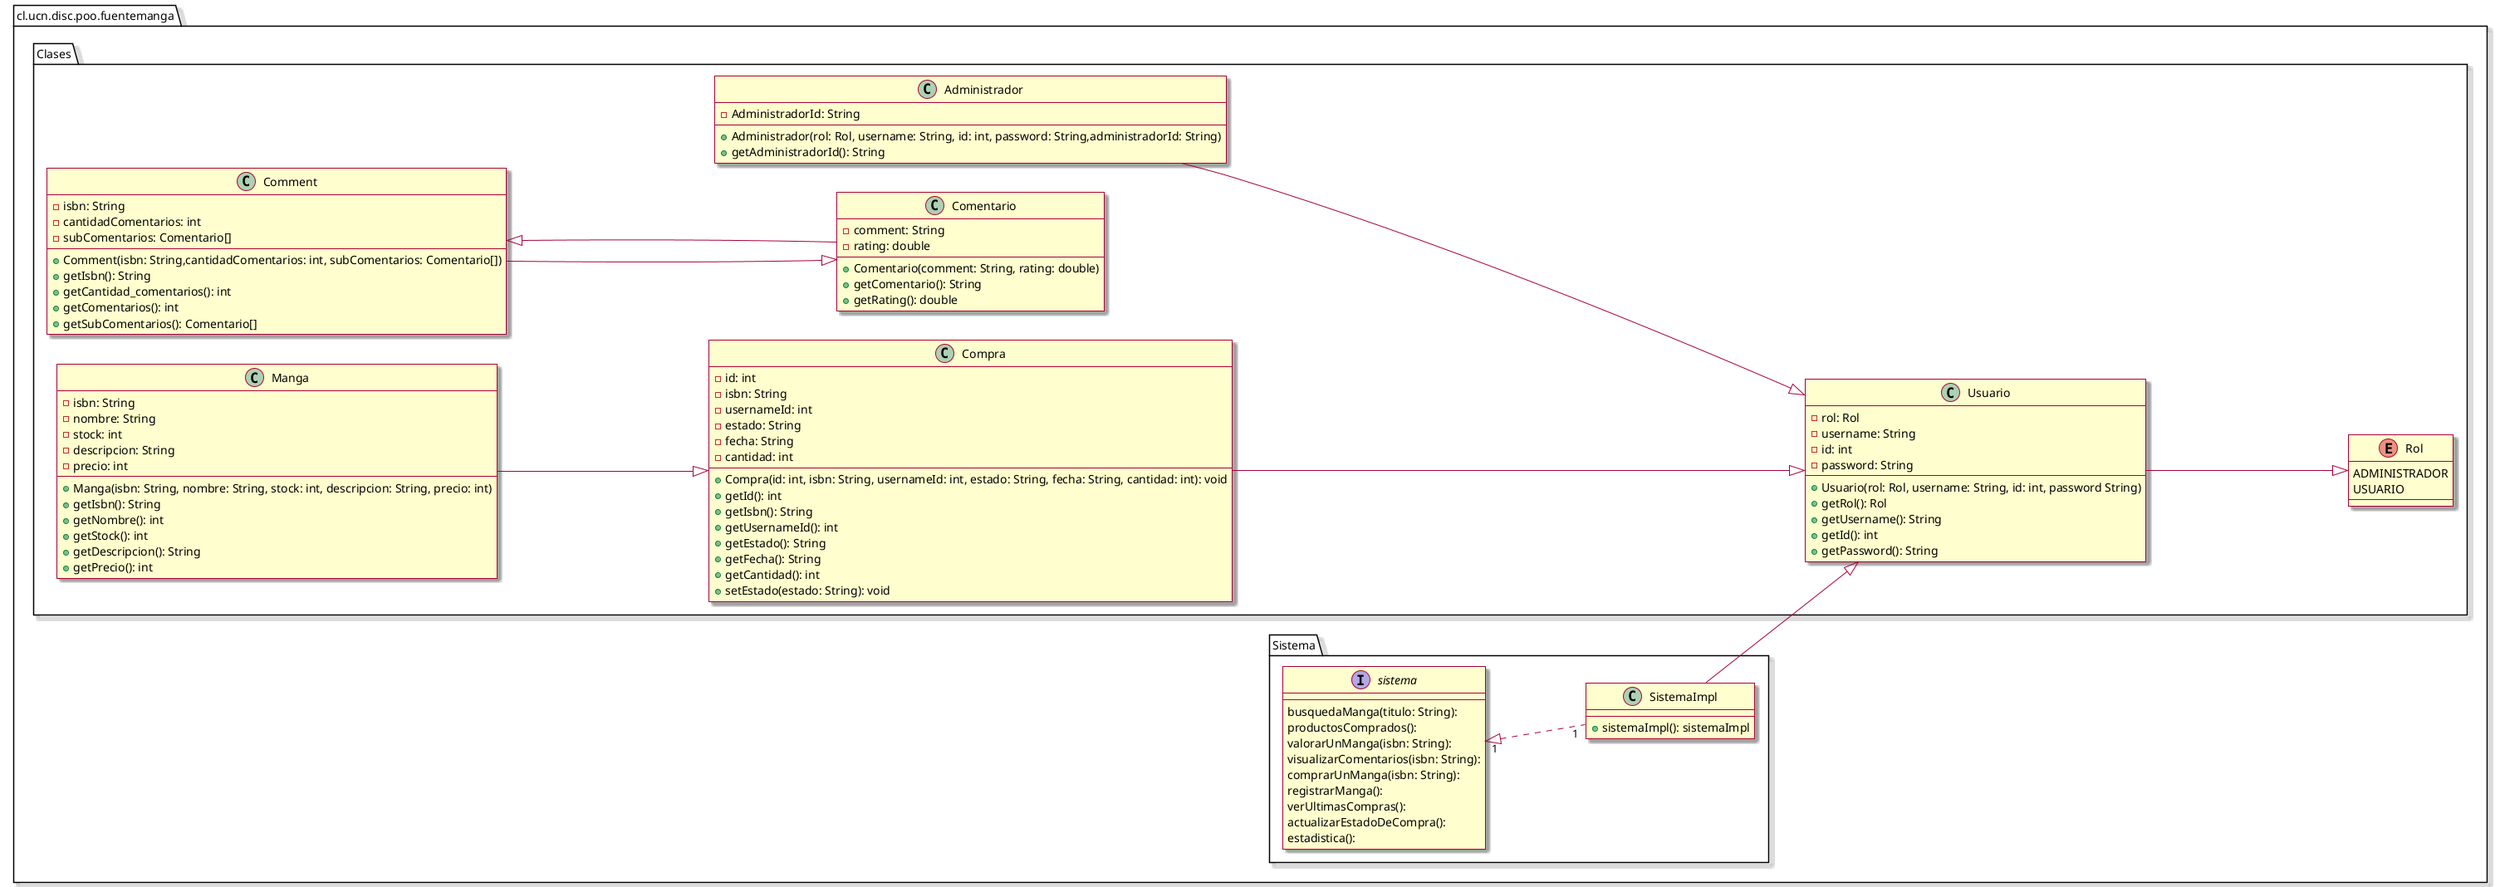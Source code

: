 @startuml

skin rose
set separator none
left to right direction
package cl.ucn.disc.poo.fuentemanga{
  package Clases{
class Usuario{
    - rol: Rol
    - username: String
    - id: int
    - password: String
    +Usuario(rol: Rol, username: String, id: int, password String)
    +getRol(): Rol
    +getUsername(): String
    +getId(): int
    +getPassword(): String
}

class Administrador{
    - AdministradorId: String
    + Administrador(rol: Rol, username: String, id: int, password: String,administradorId: String)
    + getAdministradorId(): String
}

class Comment{
    - isbn: String
    - cantidadComentarios: int
    - subComentarios: Comentario[]
    + Comment(isbn: String,cantidadComentarios: int, subComentarios: Comentario[])
    + getIsbn(): String
    + getCantidad_comentarios(): int
    + getComentarios(): int
    + getSubComentarios(): Comentario[]
}

class Comentario{
    - comment: String
    - rating: double
    + Comentario(comment: String, rating: double)
    + getComentario(): String
    + getRating(): double
}

enum Rol{
    ADMINISTRADOR
    USUARIO
}

class Manga{
    - isbn: String
    - nombre: String
    - stock: int
    - descripcion: String
    - precio: int
    + Manga(isbn: String, nombre: String, stock: int, descripcion: String, precio: int)
    + getIsbn(): String
    + getNombre(): int
    + getStock(): int
    + getDescripcion(): String
    + getPrecio(): int
}

class Compra{
    - id: int
    - isbn: String
    - usernameId: int
    - estado: String
    - fecha: String
    - cantidad: int

    + Compra(id: int, isbn: String, usernameId: int, estado: String, fecha: String, cantidad: int): void
    + getId(): int
    + getIsbn(): String
    + getUsernameId(): int
    + getEstado(): String
    + getFecha(): String
    + getCantidad(): int
    + setEstado(estado: String): void
}
Usuario -----|> Rol

Administrador -----|> Usuario
Comentario -----|> Comment
Comment -----|> Comentario
Manga -----|> Compra
Compra -----|> Usuario
}
package Sistema{

   class SistemaImpl{
   + sistemaImpl(): sistemaImpl
   }
   interface sistema {
    busquedaManga(titulo: String):
    productosComprados():
    valorarUnManga(isbn: String):
    visualizarComentarios(isbn: String):
    comprarUnManga(isbn: String):
    registrarManga():
    verUltimasCompras():
    actualizarEstadoDeCompra():
    estadistica():
}
sistema"1" <|..."1"SistemaImpl
SistemaImpl --|> Usuario
@enduml